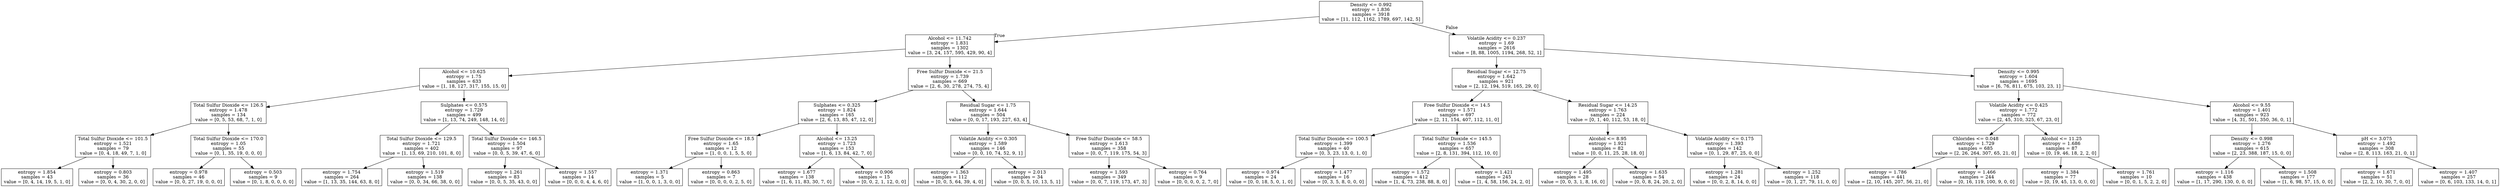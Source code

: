 digraph Tree {
node [shape=box] ;
0 [label="Density <= 0.992\nentropy = 1.836\nsamples = 3918\nvalue = [11, 112, 1162, 1789, 697, 142, 5]"] ;
1 [label="Alcohol <= 11.742\nentropy = 1.831\nsamples = 1302\nvalue = [3, 24, 157, 595, 429, 90, 4]"] ;
0 -> 1 [labeldistance=2.5, labelangle=45, headlabel="True"] ;
2 [label="Alcohol <= 10.625\nentropy = 1.75\nsamples = 633\nvalue = [1, 18, 127, 317, 155, 15, 0]"] ;
1 -> 2 ;
3 [label="Total Sulfur Dioxide <= 126.5\nentropy = 1.478\nsamples = 134\nvalue = [0, 5, 53, 68, 7, 1, 0]"] ;
2 -> 3 ;
4 [label="Total Sulfur Dioxide <= 101.5\nentropy = 1.521\nsamples = 79\nvalue = [0, 4, 18, 49, 7, 1, 0]"] ;
3 -> 4 ;
5 [label="entropy = 1.854\nsamples = 43\nvalue = [0, 4, 14, 19, 5, 1, 0]"] ;
4 -> 5 ;
6 [label="entropy = 0.803\nsamples = 36\nvalue = [0, 0, 4, 30, 2, 0, 0]"] ;
4 -> 6 ;
7 [label="Total Sulfur Dioxide <= 170.0\nentropy = 1.05\nsamples = 55\nvalue = [0, 1, 35, 19, 0, 0, 0]"] ;
3 -> 7 ;
8 [label="entropy = 0.978\nsamples = 46\nvalue = [0, 0, 27, 19, 0, 0, 0]"] ;
7 -> 8 ;
9 [label="entropy = 0.503\nsamples = 9\nvalue = [0, 1, 8, 0, 0, 0, 0]"] ;
7 -> 9 ;
10 [label="Sulphates <= 0.575\nentropy = 1.729\nsamples = 499\nvalue = [1, 13, 74, 249, 148, 14, 0]"] ;
2 -> 10 ;
11 [label="Total Sulfur Dioxide <= 129.5\nentropy = 1.721\nsamples = 402\nvalue = [1, 13, 69, 210, 101, 8, 0]"] ;
10 -> 11 ;
12 [label="entropy = 1.754\nsamples = 264\nvalue = [1, 13, 35, 144, 63, 8, 0]"] ;
11 -> 12 ;
13 [label="entropy = 1.519\nsamples = 138\nvalue = [0, 0, 34, 66, 38, 0, 0]"] ;
11 -> 13 ;
14 [label="Total Sulfur Dioxide <= 146.5\nentropy = 1.504\nsamples = 97\nvalue = [0, 0, 5, 39, 47, 6, 0]"] ;
10 -> 14 ;
15 [label="entropy = 1.261\nsamples = 83\nvalue = [0, 0, 5, 35, 43, 0, 0]"] ;
14 -> 15 ;
16 [label="entropy = 1.557\nsamples = 14\nvalue = [0, 0, 0, 4, 4, 6, 0]"] ;
14 -> 16 ;
17 [label="Free Sulfur Dioxide <= 21.5\nentropy = 1.739\nsamples = 669\nvalue = [2, 6, 30, 278, 274, 75, 4]"] ;
1 -> 17 ;
18 [label="Sulphates <= 0.325\nentropy = 1.824\nsamples = 165\nvalue = [2, 6, 13, 85, 47, 12, 0]"] ;
17 -> 18 ;
19 [label="Free Sulfur Dioxide <= 18.5\nentropy = 1.65\nsamples = 12\nvalue = [1, 0, 0, 1, 5, 5, 0]"] ;
18 -> 19 ;
20 [label="entropy = 1.371\nsamples = 5\nvalue = [1, 0, 0, 1, 3, 0, 0]"] ;
19 -> 20 ;
21 [label="entropy = 0.863\nsamples = 7\nvalue = [0, 0, 0, 0, 2, 5, 0]"] ;
19 -> 21 ;
22 [label="Alcohol <= 13.25\nentropy = 1.723\nsamples = 153\nvalue = [1, 6, 13, 84, 42, 7, 0]"] ;
18 -> 22 ;
23 [label="entropy = 1.677\nsamples = 138\nvalue = [1, 6, 11, 83, 30, 7, 0]"] ;
22 -> 23 ;
24 [label="entropy = 0.906\nsamples = 15\nvalue = [0, 0, 2, 1, 12, 0, 0]"] ;
22 -> 24 ;
25 [label="Residual Sugar <= 1.75\nentropy = 1.644\nsamples = 504\nvalue = [0, 0, 17, 193, 227, 63, 4]"] ;
17 -> 25 ;
26 [label="Volatile Acidity <= 0.305\nentropy = 1.589\nsamples = 146\nvalue = [0, 0, 10, 74, 52, 9, 1]"] ;
25 -> 26 ;
27 [label="entropy = 1.363\nsamples = 112\nvalue = [0, 0, 5, 64, 39, 4, 0]"] ;
26 -> 27 ;
28 [label="entropy = 2.013\nsamples = 34\nvalue = [0, 0, 5, 10, 13, 5, 1]"] ;
26 -> 28 ;
29 [label="Free Sulfur Dioxide <= 58.5\nentropy = 1.613\nsamples = 358\nvalue = [0, 0, 7, 119, 175, 54, 3]"] ;
25 -> 29 ;
30 [label="entropy = 1.593\nsamples = 349\nvalue = [0, 0, 7, 119, 173, 47, 3]"] ;
29 -> 30 ;
31 [label="entropy = 0.764\nsamples = 9\nvalue = [0, 0, 0, 0, 2, 7, 0]"] ;
29 -> 31 ;
32 [label="Volatile Acidity <= 0.237\nentropy = 1.69\nsamples = 2616\nvalue = [8, 88, 1005, 1194, 268, 52, 1]"] ;
0 -> 32 [labeldistance=2.5, labelangle=-45, headlabel="False"] ;
33 [label="Residual Sugar <= 12.75\nentropy = 1.642\nsamples = 921\nvalue = [2, 12, 194, 519, 165, 29, 0]"] ;
32 -> 33 ;
34 [label="Free Sulfur Dioxide <= 14.5\nentropy = 1.571\nsamples = 697\nvalue = [2, 11, 154, 407, 112, 11, 0]"] ;
33 -> 34 ;
35 [label="Total Sulfur Dioxide <= 100.5\nentropy = 1.399\nsamples = 40\nvalue = [0, 3, 23, 13, 0, 1, 0]"] ;
34 -> 35 ;
36 [label="entropy = 0.974\nsamples = 24\nvalue = [0, 0, 18, 5, 0, 1, 0]"] ;
35 -> 36 ;
37 [label="entropy = 1.477\nsamples = 16\nvalue = [0, 3, 5, 8, 0, 0, 0]"] ;
35 -> 37 ;
38 [label="Total Sulfur Dioxide <= 145.5\nentropy = 1.536\nsamples = 657\nvalue = [2, 8, 131, 394, 112, 10, 0]"] ;
34 -> 38 ;
39 [label="entropy = 1.572\nsamples = 412\nvalue = [1, 4, 73, 238, 88, 8, 0]"] ;
38 -> 39 ;
40 [label="entropy = 1.421\nsamples = 245\nvalue = [1, 4, 58, 156, 24, 2, 0]"] ;
38 -> 40 ;
41 [label="Residual Sugar <= 14.25\nentropy = 1.763\nsamples = 224\nvalue = [0, 1, 40, 112, 53, 18, 0]"] ;
33 -> 41 ;
42 [label="Alcohol <= 8.95\nentropy = 1.921\nsamples = 82\nvalue = [0, 0, 11, 25, 28, 18, 0]"] ;
41 -> 42 ;
43 [label="entropy = 1.495\nsamples = 28\nvalue = [0, 0, 3, 1, 8, 16, 0]"] ;
42 -> 43 ;
44 [label="entropy = 1.635\nsamples = 54\nvalue = [0, 0, 8, 24, 20, 2, 0]"] ;
42 -> 44 ;
45 [label="Volatile Acidity <= 0.175\nentropy = 1.393\nsamples = 142\nvalue = [0, 1, 29, 87, 25, 0, 0]"] ;
41 -> 45 ;
46 [label="entropy = 1.281\nsamples = 24\nvalue = [0, 0, 2, 8, 14, 0, 0]"] ;
45 -> 46 ;
47 [label="entropy = 1.252\nsamples = 118\nvalue = [0, 1, 27, 79, 11, 0, 0]"] ;
45 -> 47 ;
48 [label="Density <= 0.995\nentropy = 1.604\nsamples = 1695\nvalue = [6, 76, 811, 675, 103, 23, 1]"] ;
32 -> 48 ;
49 [label="Volatile Acidity <= 0.425\nentropy = 1.772\nsamples = 772\nvalue = [2, 45, 310, 325, 67, 23, 0]"] ;
48 -> 49 ;
50 [label="Chlorides <= 0.048\nentropy = 1.729\nsamples = 685\nvalue = [2, 26, 264, 307, 65, 21, 0]"] ;
49 -> 50 ;
51 [label="entropy = 1.786\nsamples = 441\nvalue = [2, 10, 145, 207, 56, 21, 0]"] ;
50 -> 51 ;
52 [label="entropy = 1.466\nsamples = 244\nvalue = [0, 16, 119, 100, 9, 0, 0]"] ;
50 -> 52 ;
53 [label="Alcohol <= 11.25\nentropy = 1.686\nsamples = 87\nvalue = [0, 19, 46, 18, 2, 2, 0]"] ;
49 -> 53 ;
54 [label="entropy = 1.384\nsamples = 77\nvalue = [0, 19, 45, 13, 0, 0, 0]"] ;
53 -> 54 ;
55 [label="entropy = 1.761\nsamples = 10\nvalue = [0, 0, 1, 5, 2, 2, 0]"] ;
53 -> 55 ;
56 [label="Alcohol <= 9.55\nentropy = 1.401\nsamples = 923\nvalue = [4, 31, 501, 350, 36, 0, 1]"] ;
48 -> 56 ;
57 [label="Density <= 0.998\nentropy = 1.276\nsamples = 615\nvalue = [2, 23, 388, 187, 15, 0, 0]"] ;
56 -> 57 ;
58 [label="entropy = 1.116\nsamples = 438\nvalue = [1, 17, 290, 130, 0, 0, 0]"] ;
57 -> 58 ;
59 [label="entropy = 1.508\nsamples = 177\nvalue = [1, 6, 98, 57, 15, 0, 0]"] ;
57 -> 59 ;
60 [label="pH <= 3.075\nentropy = 1.492\nsamples = 308\nvalue = [2, 8, 113, 163, 21, 0, 1]"] ;
56 -> 60 ;
61 [label="entropy = 1.671\nsamples = 51\nvalue = [2, 2, 10, 30, 7, 0, 0]"] ;
60 -> 61 ;
62 [label="entropy = 1.407\nsamples = 257\nvalue = [0, 6, 103, 133, 14, 0, 1]"] ;
60 -> 62 ;
}